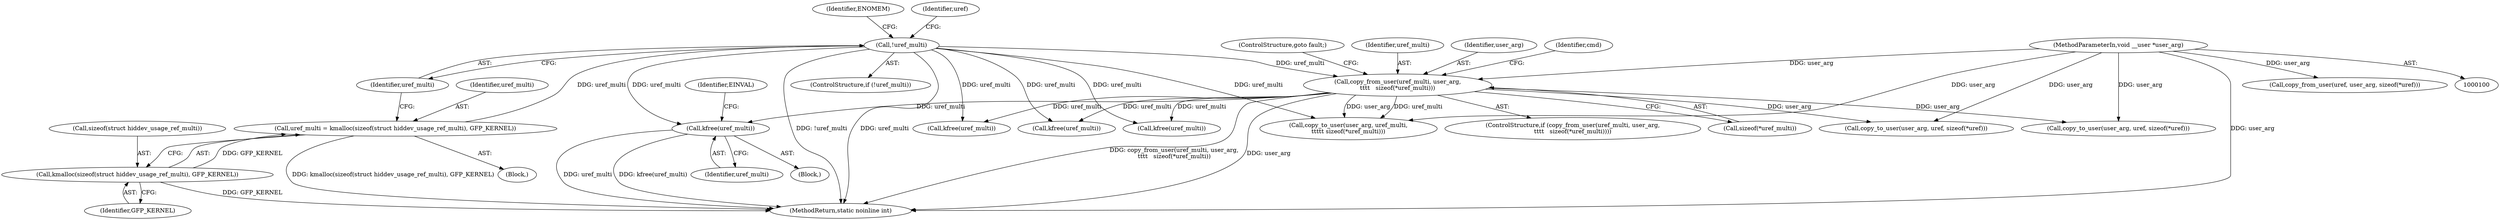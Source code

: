 digraph "0_linux_93a2001bdfd5376c3dc2158653034c20392d15c5@API" {
"1000500" [label="(Call,kfree(uref_multi))"];
"1000148" [label="(Call,copy_from_user(uref_multi, user_arg,\n\t\t\t\t   sizeof(*uref_multi)))"];
"1000127" [label="(Call,!uref_multi)"];
"1000120" [label="(Call,uref_multi = kmalloc(sizeof(struct hiddev_usage_ref_multi), GFP_KERNEL))"];
"1000122" [label="(Call,kmalloc(sizeof(struct hiddev_usage_ref_multi), GFP_KERNEL))"];
"1000103" [label="(MethodParameterIn,void __user *user_arg)"];
"1000128" [label="(Identifier,uref_multi)"];
"1000166" [label="(Identifier,cmd)"];
"1000158" [label="(Call,copy_from_user(uref, user_arg, sizeof(*uref)))"];
"1000151" [label="(Call,sizeof(*uref_multi))"];
"1000147" [label="(ControlStructure,if (copy_from_user(uref_multi, user_arg,\n\t\t\t\t   sizeof(*uref_multi))))"];
"1000131" [label="(Identifier,ENOMEM)"];
"1000123" [label="(Call,sizeof(struct hiddev_usage_ref_multi))"];
"1000122" [label="(Call,kmalloc(sizeof(struct hiddev_usage_ref_multi), GFP_KERNEL))"];
"1000133" [label="(Identifier,uref)"];
"1000126" [label="(ControlStructure,if (!uref_multi))"];
"1000154" [label="(ControlStructure,goto fault;)"];
"1000127" [label="(Call,!uref_multi)"];
"1000120" [label="(Call,uref_multi = kmalloc(sizeof(struct hiddev_usage_ref_multi), GFP_KERNEL))"];
"1000504" [label="(Identifier,EINVAL)"];
"1000387" [label="(Call,copy_to_user(user_arg, uref, sizeof(*uref)))"];
"1000149" [label="(Identifier,uref_multi)"];
"1000234" [label="(Call,copy_to_user(user_arg, uref, sizeof(*uref)))"];
"1000505" [label="(MethodReturn,static noinline int)"];
"1000494" [label="(Call,kfree(uref_multi))"];
"1000500" [label="(Call,kfree(uref_multi))"];
"1000452" [label="(Call,copy_to_user(user_arg, uref_multi,\n\t\t\t\t\t sizeof(*uref_multi)))"];
"1000420" [label="(Call,kfree(uref_multi))"];
"1000121" [label="(Identifier,uref_multi)"];
"1000104" [label="(Block,)"];
"1000103" [label="(MethodParameterIn,void __user *user_arg)"];
"1000501" [label="(Identifier,uref_multi)"];
"1000150" [label="(Identifier,user_arg)"];
"1000167" [label="(Block,)"];
"1000125" [label="(Identifier,GFP_KERNEL)"];
"1000148" [label="(Call,copy_from_user(uref_multi, user_arg,\n\t\t\t\t   sizeof(*uref_multi)))"];
"1000489" [label="(Call,kfree(uref_multi))"];
"1000500" -> "1000167"  [label="AST: "];
"1000500" -> "1000501"  [label="CFG: "];
"1000501" -> "1000500"  [label="AST: "];
"1000504" -> "1000500"  [label="CFG: "];
"1000500" -> "1000505"  [label="DDG: kfree(uref_multi)"];
"1000500" -> "1000505"  [label="DDG: uref_multi"];
"1000148" -> "1000500"  [label="DDG: uref_multi"];
"1000127" -> "1000500"  [label="DDG: uref_multi"];
"1000148" -> "1000147"  [label="AST: "];
"1000148" -> "1000151"  [label="CFG: "];
"1000149" -> "1000148"  [label="AST: "];
"1000150" -> "1000148"  [label="AST: "];
"1000151" -> "1000148"  [label="AST: "];
"1000154" -> "1000148"  [label="CFG: "];
"1000166" -> "1000148"  [label="CFG: "];
"1000148" -> "1000505"  [label="DDG: copy_from_user(uref_multi, user_arg,\n\t\t\t\t   sizeof(*uref_multi))"];
"1000148" -> "1000505"  [label="DDG: user_arg"];
"1000127" -> "1000148"  [label="DDG: uref_multi"];
"1000103" -> "1000148"  [label="DDG: user_arg"];
"1000148" -> "1000234"  [label="DDG: user_arg"];
"1000148" -> "1000387"  [label="DDG: user_arg"];
"1000148" -> "1000420"  [label="DDG: uref_multi"];
"1000148" -> "1000452"  [label="DDG: user_arg"];
"1000148" -> "1000452"  [label="DDG: uref_multi"];
"1000148" -> "1000489"  [label="DDG: uref_multi"];
"1000148" -> "1000494"  [label="DDG: uref_multi"];
"1000127" -> "1000126"  [label="AST: "];
"1000127" -> "1000128"  [label="CFG: "];
"1000128" -> "1000127"  [label="AST: "];
"1000131" -> "1000127"  [label="CFG: "];
"1000133" -> "1000127"  [label="CFG: "];
"1000127" -> "1000505"  [label="DDG: !uref_multi"];
"1000127" -> "1000505"  [label="DDG: uref_multi"];
"1000120" -> "1000127"  [label="DDG: uref_multi"];
"1000127" -> "1000420"  [label="DDG: uref_multi"];
"1000127" -> "1000452"  [label="DDG: uref_multi"];
"1000127" -> "1000489"  [label="DDG: uref_multi"];
"1000127" -> "1000494"  [label="DDG: uref_multi"];
"1000120" -> "1000104"  [label="AST: "];
"1000120" -> "1000122"  [label="CFG: "];
"1000121" -> "1000120"  [label="AST: "];
"1000122" -> "1000120"  [label="AST: "];
"1000128" -> "1000120"  [label="CFG: "];
"1000120" -> "1000505"  [label="DDG: kmalloc(sizeof(struct hiddev_usage_ref_multi), GFP_KERNEL)"];
"1000122" -> "1000120"  [label="DDG: GFP_KERNEL"];
"1000122" -> "1000125"  [label="CFG: "];
"1000123" -> "1000122"  [label="AST: "];
"1000125" -> "1000122"  [label="AST: "];
"1000122" -> "1000505"  [label="DDG: GFP_KERNEL"];
"1000103" -> "1000100"  [label="AST: "];
"1000103" -> "1000505"  [label="DDG: user_arg"];
"1000103" -> "1000158"  [label="DDG: user_arg"];
"1000103" -> "1000234"  [label="DDG: user_arg"];
"1000103" -> "1000387"  [label="DDG: user_arg"];
"1000103" -> "1000452"  [label="DDG: user_arg"];
}
